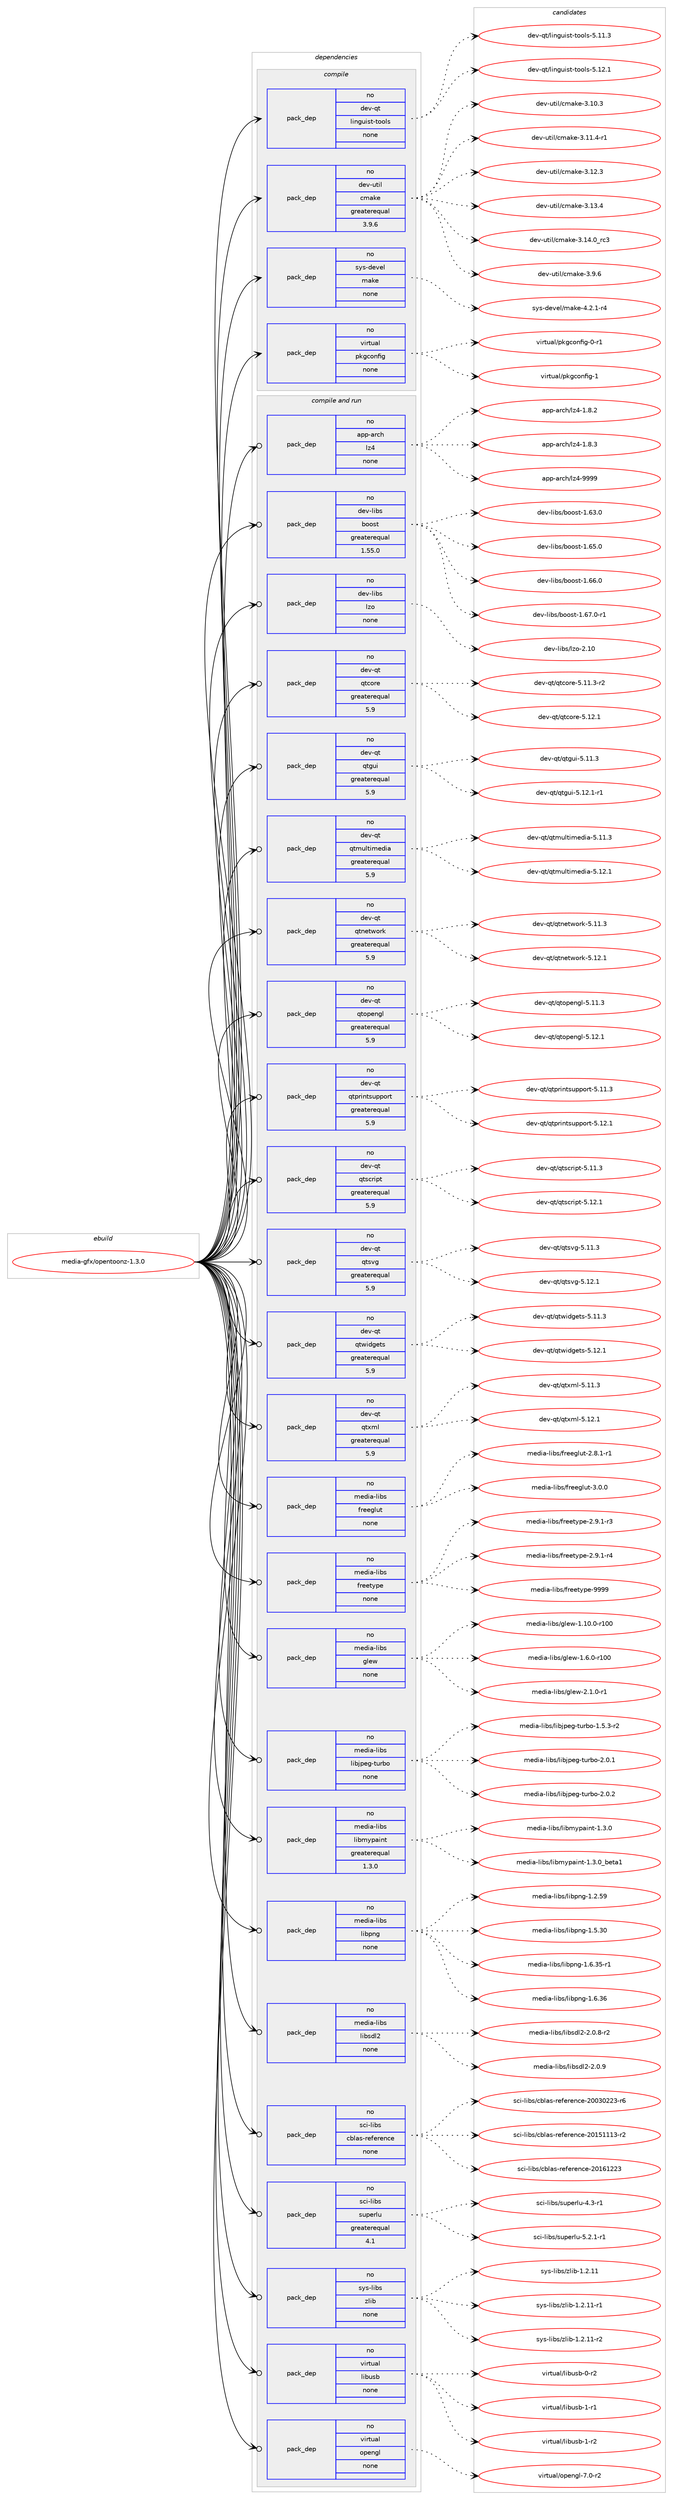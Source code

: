 digraph prolog {

# *************
# Graph options
# *************

newrank=true;
concentrate=true;
compound=true;
graph [rankdir=LR,fontname=Helvetica,fontsize=10,ranksep=1.5];#, ranksep=2.5, nodesep=0.2];
edge  [arrowhead=vee];
node  [fontname=Helvetica,fontsize=10];

# **********
# The ebuild
# **********

subgraph cluster_leftcol {
color=gray;
rank=same;
label=<<i>ebuild</i>>;
id [label="media-gfx/opentoonz-1.3.0", color=red, width=4, href="../media-gfx/opentoonz-1.3.0.svg"];
}

# ****************
# The dependencies
# ****************

subgraph cluster_midcol {
color=gray;
label=<<i>dependencies</i>>;
subgraph cluster_compile {
fillcolor="#eeeeee";
style=filled;
label=<<i>compile</i>>;
subgraph pack1148122 {
dependency1606911 [label=<<TABLE BORDER="0" CELLBORDER="1" CELLSPACING="0" CELLPADDING="4" WIDTH="220"><TR><TD ROWSPAN="6" CELLPADDING="30">pack_dep</TD></TR><TR><TD WIDTH="110">no</TD></TR><TR><TD>dev-qt</TD></TR><TR><TD>linguist-tools</TD></TR><TR><TD>none</TD></TR><TR><TD></TD></TR></TABLE>>, shape=none, color=blue];
}
id:e -> dependency1606911:w [weight=20,style="solid",arrowhead="vee"];
subgraph pack1148123 {
dependency1606912 [label=<<TABLE BORDER="0" CELLBORDER="1" CELLSPACING="0" CELLPADDING="4" WIDTH="220"><TR><TD ROWSPAN="6" CELLPADDING="30">pack_dep</TD></TR><TR><TD WIDTH="110">no</TD></TR><TR><TD>dev-util</TD></TR><TR><TD>cmake</TD></TR><TR><TD>greaterequal</TD></TR><TR><TD>3.9.6</TD></TR></TABLE>>, shape=none, color=blue];
}
id:e -> dependency1606912:w [weight=20,style="solid",arrowhead="vee"];
subgraph pack1148124 {
dependency1606913 [label=<<TABLE BORDER="0" CELLBORDER="1" CELLSPACING="0" CELLPADDING="4" WIDTH="220"><TR><TD ROWSPAN="6" CELLPADDING="30">pack_dep</TD></TR><TR><TD WIDTH="110">no</TD></TR><TR><TD>sys-devel</TD></TR><TR><TD>make</TD></TR><TR><TD>none</TD></TR><TR><TD></TD></TR></TABLE>>, shape=none, color=blue];
}
id:e -> dependency1606913:w [weight=20,style="solid",arrowhead="vee"];
subgraph pack1148125 {
dependency1606914 [label=<<TABLE BORDER="0" CELLBORDER="1" CELLSPACING="0" CELLPADDING="4" WIDTH="220"><TR><TD ROWSPAN="6" CELLPADDING="30">pack_dep</TD></TR><TR><TD WIDTH="110">no</TD></TR><TR><TD>virtual</TD></TR><TR><TD>pkgconfig</TD></TR><TR><TD>none</TD></TR><TR><TD></TD></TR></TABLE>>, shape=none, color=blue];
}
id:e -> dependency1606914:w [weight=20,style="solid",arrowhead="vee"];
}
subgraph cluster_compileandrun {
fillcolor="#eeeeee";
style=filled;
label=<<i>compile and run</i>>;
subgraph pack1148126 {
dependency1606915 [label=<<TABLE BORDER="0" CELLBORDER="1" CELLSPACING="0" CELLPADDING="4" WIDTH="220"><TR><TD ROWSPAN="6" CELLPADDING="30">pack_dep</TD></TR><TR><TD WIDTH="110">no</TD></TR><TR><TD>app-arch</TD></TR><TR><TD>lz4</TD></TR><TR><TD>none</TD></TR><TR><TD></TD></TR></TABLE>>, shape=none, color=blue];
}
id:e -> dependency1606915:w [weight=20,style="solid",arrowhead="odotvee"];
subgraph pack1148127 {
dependency1606916 [label=<<TABLE BORDER="0" CELLBORDER="1" CELLSPACING="0" CELLPADDING="4" WIDTH="220"><TR><TD ROWSPAN="6" CELLPADDING="30">pack_dep</TD></TR><TR><TD WIDTH="110">no</TD></TR><TR><TD>dev-libs</TD></TR><TR><TD>boost</TD></TR><TR><TD>greaterequal</TD></TR><TR><TD>1.55.0</TD></TR></TABLE>>, shape=none, color=blue];
}
id:e -> dependency1606916:w [weight=20,style="solid",arrowhead="odotvee"];
subgraph pack1148128 {
dependency1606917 [label=<<TABLE BORDER="0" CELLBORDER="1" CELLSPACING="0" CELLPADDING="4" WIDTH="220"><TR><TD ROWSPAN="6" CELLPADDING="30">pack_dep</TD></TR><TR><TD WIDTH="110">no</TD></TR><TR><TD>dev-libs</TD></TR><TR><TD>lzo</TD></TR><TR><TD>none</TD></TR><TR><TD></TD></TR></TABLE>>, shape=none, color=blue];
}
id:e -> dependency1606917:w [weight=20,style="solid",arrowhead="odotvee"];
subgraph pack1148129 {
dependency1606918 [label=<<TABLE BORDER="0" CELLBORDER="1" CELLSPACING="0" CELLPADDING="4" WIDTH="220"><TR><TD ROWSPAN="6" CELLPADDING="30">pack_dep</TD></TR><TR><TD WIDTH="110">no</TD></TR><TR><TD>dev-qt</TD></TR><TR><TD>qtcore</TD></TR><TR><TD>greaterequal</TD></TR><TR><TD>5.9</TD></TR></TABLE>>, shape=none, color=blue];
}
id:e -> dependency1606918:w [weight=20,style="solid",arrowhead="odotvee"];
subgraph pack1148130 {
dependency1606919 [label=<<TABLE BORDER="0" CELLBORDER="1" CELLSPACING="0" CELLPADDING="4" WIDTH="220"><TR><TD ROWSPAN="6" CELLPADDING="30">pack_dep</TD></TR><TR><TD WIDTH="110">no</TD></TR><TR><TD>dev-qt</TD></TR><TR><TD>qtgui</TD></TR><TR><TD>greaterequal</TD></TR><TR><TD>5.9</TD></TR></TABLE>>, shape=none, color=blue];
}
id:e -> dependency1606919:w [weight=20,style="solid",arrowhead="odotvee"];
subgraph pack1148131 {
dependency1606920 [label=<<TABLE BORDER="0" CELLBORDER="1" CELLSPACING="0" CELLPADDING="4" WIDTH="220"><TR><TD ROWSPAN="6" CELLPADDING="30">pack_dep</TD></TR><TR><TD WIDTH="110">no</TD></TR><TR><TD>dev-qt</TD></TR><TR><TD>qtmultimedia</TD></TR><TR><TD>greaterequal</TD></TR><TR><TD>5.9</TD></TR></TABLE>>, shape=none, color=blue];
}
id:e -> dependency1606920:w [weight=20,style="solid",arrowhead="odotvee"];
subgraph pack1148132 {
dependency1606921 [label=<<TABLE BORDER="0" CELLBORDER="1" CELLSPACING="0" CELLPADDING="4" WIDTH="220"><TR><TD ROWSPAN="6" CELLPADDING="30">pack_dep</TD></TR><TR><TD WIDTH="110">no</TD></TR><TR><TD>dev-qt</TD></TR><TR><TD>qtnetwork</TD></TR><TR><TD>greaterequal</TD></TR><TR><TD>5.9</TD></TR></TABLE>>, shape=none, color=blue];
}
id:e -> dependency1606921:w [weight=20,style="solid",arrowhead="odotvee"];
subgraph pack1148133 {
dependency1606922 [label=<<TABLE BORDER="0" CELLBORDER="1" CELLSPACING="0" CELLPADDING="4" WIDTH="220"><TR><TD ROWSPAN="6" CELLPADDING="30">pack_dep</TD></TR><TR><TD WIDTH="110">no</TD></TR><TR><TD>dev-qt</TD></TR><TR><TD>qtopengl</TD></TR><TR><TD>greaterequal</TD></TR><TR><TD>5.9</TD></TR></TABLE>>, shape=none, color=blue];
}
id:e -> dependency1606922:w [weight=20,style="solid",arrowhead="odotvee"];
subgraph pack1148134 {
dependency1606923 [label=<<TABLE BORDER="0" CELLBORDER="1" CELLSPACING="0" CELLPADDING="4" WIDTH="220"><TR><TD ROWSPAN="6" CELLPADDING="30">pack_dep</TD></TR><TR><TD WIDTH="110">no</TD></TR><TR><TD>dev-qt</TD></TR><TR><TD>qtprintsupport</TD></TR><TR><TD>greaterequal</TD></TR><TR><TD>5.9</TD></TR></TABLE>>, shape=none, color=blue];
}
id:e -> dependency1606923:w [weight=20,style="solid",arrowhead="odotvee"];
subgraph pack1148135 {
dependency1606924 [label=<<TABLE BORDER="0" CELLBORDER="1" CELLSPACING="0" CELLPADDING="4" WIDTH="220"><TR><TD ROWSPAN="6" CELLPADDING="30">pack_dep</TD></TR><TR><TD WIDTH="110">no</TD></TR><TR><TD>dev-qt</TD></TR><TR><TD>qtscript</TD></TR><TR><TD>greaterequal</TD></TR><TR><TD>5.9</TD></TR></TABLE>>, shape=none, color=blue];
}
id:e -> dependency1606924:w [weight=20,style="solid",arrowhead="odotvee"];
subgraph pack1148136 {
dependency1606925 [label=<<TABLE BORDER="0" CELLBORDER="1" CELLSPACING="0" CELLPADDING="4" WIDTH="220"><TR><TD ROWSPAN="6" CELLPADDING="30">pack_dep</TD></TR><TR><TD WIDTH="110">no</TD></TR><TR><TD>dev-qt</TD></TR><TR><TD>qtsvg</TD></TR><TR><TD>greaterequal</TD></TR><TR><TD>5.9</TD></TR></TABLE>>, shape=none, color=blue];
}
id:e -> dependency1606925:w [weight=20,style="solid",arrowhead="odotvee"];
subgraph pack1148137 {
dependency1606926 [label=<<TABLE BORDER="0" CELLBORDER="1" CELLSPACING="0" CELLPADDING="4" WIDTH="220"><TR><TD ROWSPAN="6" CELLPADDING="30">pack_dep</TD></TR><TR><TD WIDTH="110">no</TD></TR><TR><TD>dev-qt</TD></TR><TR><TD>qtwidgets</TD></TR><TR><TD>greaterequal</TD></TR><TR><TD>5.9</TD></TR></TABLE>>, shape=none, color=blue];
}
id:e -> dependency1606926:w [weight=20,style="solid",arrowhead="odotvee"];
subgraph pack1148138 {
dependency1606927 [label=<<TABLE BORDER="0" CELLBORDER="1" CELLSPACING="0" CELLPADDING="4" WIDTH="220"><TR><TD ROWSPAN="6" CELLPADDING="30">pack_dep</TD></TR><TR><TD WIDTH="110">no</TD></TR><TR><TD>dev-qt</TD></TR><TR><TD>qtxml</TD></TR><TR><TD>greaterequal</TD></TR><TR><TD>5.9</TD></TR></TABLE>>, shape=none, color=blue];
}
id:e -> dependency1606927:w [weight=20,style="solid",arrowhead="odotvee"];
subgraph pack1148139 {
dependency1606928 [label=<<TABLE BORDER="0" CELLBORDER="1" CELLSPACING="0" CELLPADDING="4" WIDTH="220"><TR><TD ROWSPAN="6" CELLPADDING="30">pack_dep</TD></TR><TR><TD WIDTH="110">no</TD></TR><TR><TD>media-libs</TD></TR><TR><TD>freeglut</TD></TR><TR><TD>none</TD></TR><TR><TD></TD></TR></TABLE>>, shape=none, color=blue];
}
id:e -> dependency1606928:w [weight=20,style="solid",arrowhead="odotvee"];
subgraph pack1148140 {
dependency1606929 [label=<<TABLE BORDER="0" CELLBORDER="1" CELLSPACING="0" CELLPADDING="4" WIDTH="220"><TR><TD ROWSPAN="6" CELLPADDING="30">pack_dep</TD></TR><TR><TD WIDTH="110">no</TD></TR><TR><TD>media-libs</TD></TR><TR><TD>freetype</TD></TR><TR><TD>none</TD></TR><TR><TD></TD></TR></TABLE>>, shape=none, color=blue];
}
id:e -> dependency1606929:w [weight=20,style="solid",arrowhead="odotvee"];
subgraph pack1148141 {
dependency1606930 [label=<<TABLE BORDER="0" CELLBORDER="1" CELLSPACING="0" CELLPADDING="4" WIDTH="220"><TR><TD ROWSPAN="6" CELLPADDING="30">pack_dep</TD></TR><TR><TD WIDTH="110">no</TD></TR><TR><TD>media-libs</TD></TR><TR><TD>glew</TD></TR><TR><TD>none</TD></TR><TR><TD></TD></TR></TABLE>>, shape=none, color=blue];
}
id:e -> dependency1606930:w [weight=20,style="solid",arrowhead="odotvee"];
subgraph pack1148142 {
dependency1606931 [label=<<TABLE BORDER="0" CELLBORDER="1" CELLSPACING="0" CELLPADDING="4" WIDTH="220"><TR><TD ROWSPAN="6" CELLPADDING="30">pack_dep</TD></TR><TR><TD WIDTH="110">no</TD></TR><TR><TD>media-libs</TD></TR><TR><TD>libjpeg-turbo</TD></TR><TR><TD>none</TD></TR><TR><TD></TD></TR></TABLE>>, shape=none, color=blue];
}
id:e -> dependency1606931:w [weight=20,style="solid",arrowhead="odotvee"];
subgraph pack1148143 {
dependency1606932 [label=<<TABLE BORDER="0" CELLBORDER="1" CELLSPACING="0" CELLPADDING="4" WIDTH="220"><TR><TD ROWSPAN="6" CELLPADDING="30">pack_dep</TD></TR><TR><TD WIDTH="110">no</TD></TR><TR><TD>media-libs</TD></TR><TR><TD>libmypaint</TD></TR><TR><TD>greaterequal</TD></TR><TR><TD>1.3.0</TD></TR></TABLE>>, shape=none, color=blue];
}
id:e -> dependency1606932:w [weight=20,style="solid",arrowhead="odotvee"];
subgraph pack1148144 {
dependency1606933 [label=<<TABLE BORDER="0" CELLBORDER="1" CELLSPACING="0" CELLPADDING="4" WIDTH="220"><TR><TD ROWSPAN="6" CELLPADDING="30">pack_dep</TD></TR><TR><TD WIDTH="110">no</TD></TR><TR><TD>media-libs</TD></TR><TR><TD>libpng</TD></TR><TR><TD>none</TD></TR><TR><TD></TD></TR></TABLE>>, shape=none, color=blue];
}
id:e -> dependency1606933:w [weight=20,style="solid",arrowhead="odotvee"];
subgraph pack1148145 {
dependency1606934 [label=<<TABLE BORDER="0" CELLBORDER="1" CELLSPACING="0" CELLPADDING="4" WIDTH="220"><TR><TD ROWSPAN="6" CELLPADDING="30">pack_dep</TD></TR><TR><TD WIDTH="110">no</TD></TR><TR><TD>media-libs</TD></TR><TR><TD>libsdl2</TD></TR><TR><TD>none</TD></TR><TR><TD></TD></TR></TABLE>>, shape=none, color=blue];
}
id:e -> dependency1606934:w [weight=20,style="solid",arrowhead="odotvee"];
subgraph pack1148146 {
dependency1606935 [label=<<TABLE BORDER="0" CELLBORDER="1" CELLSPACING="0" CELLPADDING="4" WIDTH="220"><TR><TD ROWSPAN="6" CELLPADDING="30">pack_dep</TD></TR><TR><TD WIDTH="110">no</TD></TR><TR><TD>sci-libs</TD></TR><TR><TD>cblas-reference</TD></TR><TR><TD>none</TD></TR><TR><TD></TD></TR></TABLE>>, shape=none, color=blue];
}
id:e -> dependency1606935:w [weight=20,style="solid",arrowhead="odotvee"];
subgraph pack1148147 {
dependency1606936 [label=<<TABLE BORDER="0" CELLBORDER="1" CELLSPACING="0" CELLPADDING="4" WIDTH="220"><TR><TD ROWSPAN="6" CELLPADDING="30">pack_dep</TD></TR><TR><TD WIDTH="110">no</TD></TR><TR><TD>sci-libs</TD></TR><TR><TD>superlu</TD></TR><TR><TD>greaterequal</TD></TR><TR><TD>4.1</TD></TR></TABLE>>, shape=none, color=blue];
}
id:e -> dependency1606936:w [weight=20,style="solid",arrowhead="odotvee"];
subgraph pack1148148 {
dependency1606937 [label=<<TABLE BORDER="0" CELLBORDER="1" CELLSPACING="0" CELLPADDING="4" WIDTH="220"><TR><TD ROWSPAN="6" CELLPADDING="30">pack_dep</TD></TR><TR><TD WIDTH="110">no</TD></TR><TR><TD>sys-libs</TD></TR><TR><TD>zlib</TD></TR><TR><TD>none</TD></TR><TR><TD></TD></TR></TABLE>>, shape=none, color=blue];
}
id:e -> dependency1606937:w [weight=20,style="solid",arrowhead="odotvee"];
subgraph pack1148149 {
dependency1606938 [label=<<TABLE BORDER="0" CELLBORDER="1" CELLSPACING="0" CELLPADDING="4" WIDTH="220"><TR><TD ROWSPAN="6" CELLPADDING="30">pack_dep</TD></TR><TR><TD WIDTH="110">no</TD></TR><TR><TD>virtual</TD></TR><TR><TD>libusb</TD></TR><TR><TD>none</TD></TR><TR><TD></TD></TR></TABLE>>, shape=none, color=blue];
}
id:e -> dependency1606938:w [weight=20,style="solid",arrowhead="odotvee"];
subgraph pack1148150 {
dependency1606939 [label=<<TABLE BORDER="0" CELLBORDER="1" CELLSPACING="0" CELLPADDING="4" WIDTH="220"><TR><TD ROWSPAN="6" CELLPADDING="30">pack_dep</TD></TR><TR><TD WIDTH="110">no</TD></TR><TR><TD>virtual</TD></TR><TR><TD>opengl</TD></TR><TR><TD>none</TD></TR><TR><TD></TD></TR></TABLE>>, shape=none, color=blue];
}
id:e -> dependency1606939:w [weight=20,style="solid",arrowhead="odotvee"];
}
subgraph cluster_run {
fillcolor="#eeeeee";
style=filled;
label=<<i>run</i>>;
}
}

# **************
# The candidates
# **************

subgraph cluster_choices {
rank=same;
color=gray;
label=<<i>candidates</i>>;

subgraph choice1148122 {
color=black;
nodesep=1;
choice10010111845113116471081051101031171051151164511611111110811545534649494651 [label="dev-qt/linguist-tools-5.11.3", color=red, width=4,href="../dev-qt/linguist-tools-5.11.3.svg"];
choice10010111845113116471081051101031171051151164511611111110811545534649504649 [label="dev-qt/linguist-tools-5.12.1", color=red, width=4,href="../dev-qt/linguist-tools-5.12.1.svg"];
dependency1606911:e -> choice10010111845113116471081051101031171051151164511611111110811545534649494651:w [style=dotted,weight="100"];
dependency1606911:e -> choice10010111845113116471081051101031171051151164511611111110811545534649504649:w [style=dotted,weight="100"];
}
subgraph choice1148123 {
color=black;
nodesep=1;
choice1001011184511711610510847991099710710145514649484651 [label="dev-util/cmake-3.10.3", color=red, width=4,href="../dev-util/cmake-3.10.3.svg"];
choice10010111845117116105108479910997107101455146494946524511449 [label="dev-util/cmake-3.11.4-r1", color=red, width=4,href="../dev-util/cmake-3.11.4-r1.svg"];
choice1001011184511711610510847991099710710145514649504651 [label="dev-util/cmake-3.12.3", color=red, width=4,href="../dev-util/cmake-3.12.3.svg"];
choice1001011184511711610510847991099710710145514649514652 [label="dev-util/cmake-3.13.4", color=red, width=4,href="../dev-util/cmake-3.13.4.svg"];
choice1001011184511711610510847991099710710145514649524648951149951 [label="dev-util/cmake-3.14.0_rc3", color=red, width=4,href="../dev-util/cmake-3.14.0_rc3.svg"];
choice10010111845117116105108479910997107101455146574654 [label="dev-util/cmake-3.9.6", color=red, width=4,href="../dev-util/cmake-3.9.6.svg"];
dependency1606912:e -> choice1001011184511711610510847991099710710145514649484651:w [style=dotted,weight="100"];
dependency1606912:e -> choice10010111845117116105108479910997107101455146494946524511449:w [style=dotted,weight="100"];
dependency1606912:e -> choice1001011184511711610510847991099710710145514649504651:w [style=dotted,weight="100"];
dependency1606912:e -> choice1001011184511711610510847991099710710145514649514652:w [style=dotted,weight="100"];
dependency1606912:e -> choice1001011184511711610510847991099710710145514649524648951149951:w [style=dotted,weight="100"];
dependency1606912:e -> choice10010111845117116105108479910997107101455146574654:w [style=dotted,weight="100"];
}
subgraph choice1148124 {
color=black;
nodesep=1;
choice1151211154510010111810110847109971071014552465046494511452 [label="sys-devel/make-4.2.1-r4", color=red, width=4,href="../sys-devel/make-4.2.1-r4.svg"];
dependency1606913:e -> choice1151211154510010111810110847109971071014552465046494511452:w [style=dotted,weight="100"];
}
subgraph choice1148125 {
color=black;
nodesep=1;
choice11810511411611797108471121071039911111010210510345484511449 [label="virtual/pkgconfig-0-r1", color=red, width=4,href="../virtual/pkgconfig-0-r1.svg"];
choice1181051141161179710847112107103991111101021051034549 [label="virtual/pkgconfig-1", color=red, width=4,href="../virtual/pkgconfig-1.svg"];
dependency1606914:e -> choice11810511411611797108471121071039911111010210510345484511449:w [style=dotted,weight="100"];
dependency1606914:e -> choice1181051141161179710847112107103991111101021051034549:w [style=dotted,weight="100"];
}
subgraph choice1148126 {
color=black;
nodesep=1;
choice971121124597114991044710812252454946564650 [label="app-arch/lz4-1.8.2", color=red, width=4,href="../app-arch/lz4-1.8.2.svg"];
choice971121124597114991044710812252454946564651 [label="app-arch/lz4-1.8.3", color=red, width=4,href="../app-arch/lz4-1.8.3.svg"];
choice9711211245971149910447108122524557575757 [label="app-arch/lz4-9999", color=red, width=4,href="../app-arch/lz4-9999.svg"];
dependency1606915:e -> choice971121124597114991044710812252454946564650:w [style=dotted,weight="100"];
dependency1606915:e -> choice971121124597114991044710812252454946564651:w [style=dotted,weight="100"];
dependency1606915:e -> choice9711211245971149910447108122524557575757:w [style=dotted,weight="100"];
}
subgraph choice1148127 {
color=black;
nodesep=1;
choice1001011184510810598115479811111111511645494654514648 [label="dev-libs/boost-1.63.0", color=red, width=4,href="../dev-libs/boost-1.63.0.svg"];
choice1001011184510810598115479811111111511645494654534648 [label="dev-libs/boost-1.65.0", color=red, width=4,href="../dev-libs/boost-1.65.0.svg"];
choice1001011184510810598115479811111111511645494654544648 [label="dev-libs/boost-1.66.0", color=red, width=4,href="../dev-libs/boost-1.66.0.svg"];
choice10010111845108105981154798111111115116454946545546484511449 [label="dev-libs/boost-1.67.0-r1", color=red, width=4,href="../dev-libs/boost-1.67.0-r1.svg"];
dependency1606916:e -> choice1001011184510810598115479811111111511645494654514648:w [style=dotted,weight="100"];
dependency1606916:e -> choice1001011184510810598115479811111111511645494654534648:w [style=dotted,weight="100"];
dependency1606916:e -> choice1001011184510810598115479811111111511645494654544648:w [style=dotted,weight="100"];
dependency1606916:e -> choice10010111845108105981154798111111115116454946545546484511449:w [style=dotted,weight="100"];
}
subgraph choice1148128 {
color=black;
nodesep=1;
choice1001011184510810598115471081221114550464948 [label="dev-libs/lzo-2.10", color=red, width=4,href="../dev-libs/lzo-2.10.svg"];
dependency1606917:e -> choice1001011184510810598115471081221114550464948:w [style=dotted,weight="100"];
}
subgraph choice1148129 {
color=black;
nodesep=1;
choice100101118451131164711311699111114101455346494946514511450 [label="dev-qt/qtcore-5.11.3-r2", color=red, width=4,href="../dev-qt/qtcore-5.11.3-r2.svg"];
choice10010111845113116471131169911111410145534649504649 [label="dev-qt/qtcore-5.12.1", color=red, width=4,href="../dev-qt/qtcore-5.12.1.svg"];
dependency1606918:e -> choice100101118451131164711311699111114101455346494946514511450:w [style=dotted,weight="100"];
dependency1606918:e -> choice10010111845113116471131169911111410145534649504649:w [style=dotted,weight="100"];
}
subgraph choice1148130 {
color=black;
nodesep=1;
choice100101118451131164711311610311710545534649494651 [label="dev-qt/qtgui-5.11.3", color=red, width=4,href="../dev-qt/qtgui-5.11.3.svg"];
choice1001011184511311647113116103117105455346495046494511449 [label="dev-qt/qtgui-5.12.1-r1", color=red, width=4,href="../dev-qt/qtgui-5.12.1-r1.svg"];
dependency1606919:e -> choice100101118451131164711311610311710545534649494651:w [style=dotted,weight="100"];
dependency1606919:e -> choice1001011184511311647113116103117105455346495046494511449:w [style=dotted,weight="100"];
}
subgraph choice1148131 {
color=black;
nodesep=1;
choice10010111845113116471131161091171081161051091011001059745534649494651 [label="dev-qt/qtmultimedia-5.11.3", color=red, width=4,href="../dev-qt/qtmultimedia-5.11.3.svg"];
choice10010111845113116471131161091171081161051091011001059745534649504649 [label="dev-qt/qtmultimedia-5.12.1", color=red, width=4,href="../dev-qt/qtmultimedia-5.12.1.svg"];
dependency1606920:e -> choice10010111845113116471131161091171081161051091011001059745534649494651:w [style=dotted,weight="100"];
dependency1606920:e -> choice10010111845113116471131161091171081161051091011001059745534649504649:w [style=dotted,weight="100"];
}
subgraph choice1148132 {
color=black;
nodesep=1;
choice100101118451131164711311611010111611911111410745534649494651 [label="dev-qt/qtnetwork-5.11.3", color=red, width=4,href="../dev-qt/qtnetwork-5.11.3.svg"];
choice100101118451131164711311611010111611911111410745534649504649 [label="dev-qt/qtnetwork-5.12.1", color=red, width=4,href="../dev-qt/qtnetwork-5.12.1.svg"];
dependency1606921:e -> choice100101118451131164711311611010111611911111410745534649494651:w [style=dotted,weight="100"];
dependency1606921:e -> choice100101118451131164711311611010111611911111410745534649504649:w [style=dotted,weight="100"];
}
subgraph choice1148133 {
color=black;
nodesep=1;
choice100101118451131164711311611111210111010310845534649494651 [label="dev-qt/qtopengl-5.11.3", color=red, width=4,href="../dev-qt/qtopengl-5.11.3.svg"];
choice100101118451131164711311611111210111010310845534649504649 [label="dev-qt/qtopengl-5.12.1", color=red, width=4,href="../dev-qt/qtopengl-5.12.1.svg"];
dependency1606922:e -> choice100101118451131164711311611111210111010310845534649494651:w [style=dotted,weight="100"];
dependency1606922:e -> choice100101118451131164711311611111210111010310845534649504649:w [style=dotted,weight="100"];
}
subgraph choice1148134 {
color=black;
nodesep=1;
choice100101118451131164711311611211410511011611511711211211111411645534649494651 [label="dev-qt/qtprintsupport-5.11.3", color=red, width=4,href="../dev-qt/qtprintsupport-5.11.3.svg"];
choice100101118451131164711311611211410511011611511711211211111411645534649504649 [label="dev-qt/qtprintsupport-5.12.1", color=red, width=4,href="../dev-qt/qtprintsupport-5.12.1.svg"];
dependency1606923:e -> choice100101118451131164711311611211410511011611511711211211111411645534649494651:w [style=dotted,weight="100"];
dependency1606923:e -> choice100101118451131164711311611211410511011611511711211211111411645534649504649:w [style=dotted,weight="100"];
}
subgraph choice1148135 {
color=black;
nodesep=1;
choice10010111845113116471131161159911410511211645534649494651 [label="dev-qt/qtscript-5.11.3", color=red, width=4,href="../dev-qt/qtscript-5.11.3.svg"];
choice10010111845113116471131161159911410511211645534649504649 [label="dev-qt/qtscript-5.12.1", color=red, width=4,href="../dev-qt/qtscript-5.12.1.svg"];
dependency1606924:e -> choice10010111845113116471131161159911410511211645534649494651:w [style=dotted,weight="100"];
dependency1606924:e -> choice10010111845113116471131161159911410511211645534649504649:w [style=dotted,weight="100"];
}
subgraph choice1148136 {
color=black;
nodesep=1;
choice100101118451131164711311611511810345534649494651 [label="dev-qt/qtsvg-5.11.3", color=red, width=4,href="../dev-qt/qtsvg-5.11.3.svg"];
choice100101118451131164711311611511810345534649504649 [label="dev-qt/qtsvg-5.12.1", color=red, width=4,href="../dev-qt/qtsvg-5.12.1.svg"];
dependency1606925:e -> choice100101118451131164711311611511810345534649494651:w [style=dotted,weight="100"];
dependency1606925:e -> choice100101118451131164711311611511810345534649504649:w [style=dotted,weight="100"];
}
subgraph choice1148137 {
color=black;
nodesep=1;
choice100101118451131164711311611910510010310111611545534649494651 [label="dev-qt/qtwidgets-5.11.3", color=red, width=4,href="../dev-qt/qtwidgets-5.11.3.svg"];
choice100101118451131164711311611910510010310111611545534649504649 [label="dev-qt/qtwidgets-5.12.1", color=red, width=4,href="../dev-qt/qtwidgets-5.12.1.svg"];
dependency1606926:e -> choice100101118451131164711311611910510010310111611545534649494651:w [style=dotted,weight="100"];
dependency1606926:e -> choice100101118451131164711311611910510010310111611545534649504649:w [style=dotted,weight="100"];
}
subgraph choice1148138 {
color=black;
nodesep=1;
choice100101118451131164711311612010910845534649494651 [label="dev-qt/qtxml-5.11.3", color=red, width=4,href="../dev-qt/qtxml-5.11.3.svg"];
choice100101118451131164711311612010910845534649504649 [label="dev-qt/qtxml-5.12.1", color=red, width=4,href="../dev-qt/qtxml-5.12.1.svg"];
dependency1606927:e -> choice100101118451131164711311612010910845534649494651:w [style=dotted,weight="100"];
dependency1606927:e -> choice100101118451131164711311612010910845534649504649:w [style=dotted,weight="100"];
}
subgraph choice1148139 {
color=black;
nodesep=1;
choice109101100105974510810598115471021141011011031081171164550465646494511449 [label="media-libs/freeglut-2.8.1-r1", color=red, width=4,href="../media-libs/freeglut-2.8.1-r1.svg"];
choice10910110010597451081059811547102114101101103108117116455146484648 [label="media-libs/freeglut-3.0.0", color=red, width=4,href="../media-libs/freeglut-3.0.0.svg"];
dependency1606928:e -> choice109101100105974510810598115471021141011011031081171164550465646494511449:w [style=dotted,weight="100"];
dependency1606928:e -> choice10910110010597451081059811547102114101101103108117116455146484648:w [style=dotted,weight="100"];
}
subgraph choice1148140 {
color=black;
nodesep=1;
choice109101100105974510810598115471021141011011161211121014550465746494511451 [label="media-libs/freetype-2.9.1-r3", color=red, width=4,href="../media-libs/freetype-2.9.1-r3.svg"];
choice109101100105974510810598115471021141011011161211121014550465746494511452 [label="media-libs/freetype-2.9.1-r4", color=red, width=4,href="../media-libs/freetype-2.9.1-r4.svg"];
choice109101100105974510810598115471021141011011161211121014557575757 [label="media-libs/freetype-9999", color=red, width=4,href="../media-libs/freetype-9999.svg"];
dependency1606929:e -> choice109101100105974510810598115471021141011011161211121014550465746494511451:w [style=dotted,weight="100"];
dependency1606929:e -> choice109101100105974510810598115471021141011011161211121014550465746494511452:w [style=dotted,weight="100"];
dependency1606929:e -> choice109101100105974510810598115471021141011011161211121014557575757:w [style=dotted,weight="100"];
}
subgraph choice1148141 {
color=black;
nodesep=1;
choice109101100105974510810598115471031081011194549464948464845114494848 [label="media-libs/glew-1.10.0-r100", color=red, width=4,href="../media-libs/glew-1.10.0-r100.svg"];
choice1091011001059745108105981154710310810111945494654464845114494848 [label="media-libs/glew-1.6.0-r100", color=red, width=4,href="../media-libs/glew-1.6.0-r100.svg"];
choice109101100105974510810598115471031081011194550464946484511449 [label="media-libs/glew-2.1.0-r1", color=red, width=4,href="../media-libs/glew-2.1.0-r1.svg"];
dependency1606930:e -> choice109101100105974510810598115471031081011194549464948464845114494848:w [style=dotted,weight="100"];
dependency1606930:e -> choice1091011001059745108105981154710310810111945494654464845114494848:w [style=dotted,weight="100"];
dependency1606930:e -> choice109101100105974510810598115471031081011194550464946484511449:w [style=dotted,weight="100"];
}
subgraph choice1148142 {
color=black;
nodesep=1;
choice109101100105974510810598115471081059810611210110345116117114981114549465346514511450 [label="media-libs/libjpeg-turbo-1.5.3-r2", color=red, width=4,href="../media-libs/libjpeg-turbo-1.5.3-r2.svg"];
choice10910110010597451081059811547108105981061121011034511611711498111455046484649 [label="media-libs/libjpeg-turbo-2.0.1", color=red, width=4,href="../media-libs/libjpeg-turbo-2.0.1.svg"];
choice10910110010597451081059811547108105981061121011034511611711498111455046484650 [label="media-libs/libjpeg-turbo-2.0.2", color=red, width=4,href="../media-libs/libjpeg-turbo-2.0.2.svg"];
dependency1606931:e -> choice109101100105974510810598115471081059810611210110345116117114981114549465346514511450:w [style=dotted,weight="100"];
dependency1606931:e -> choice10910110010597451081059811547108105981061121011034511611711498111455046484649:w [style=dotted,weight="100"];
dependency1606931:e -> choice10910110010597451081059811547108105981061121011034511611711498111455046484650:w [style=dotted,weight="100"];
}
subgraph choice1148143 {
color=black;
nodesep=1;
choice109101100105974510810598115471081059810912111297105110116454946514648 [label="media-libs/libmypaint-1.3.0", color=red, width=4,href="../media-libs/libmypaint-1.3.0.svg"];
choice10910110010597451081059811547108105981091211129710511011645494651464895981011169749 [label="media-libs/libmypaint-1.3.0_beta1", color=red, width=4,href="../media-libs/libmypaint-1.3.0_beta1.svg"];
dependency1606932:e -> choice109101100105974510810598115471081059810912111297105110116454946514648:w [style=dotted,weight="100"];
dependency1606932:e -> choice10910110010597451081059811547108105981091211129710511011645494651464895981011169749:w [style=dotted,weight="100"];
}
subgraph choice1148144 {
color=black;
nodesep=1;
choice109101100105974510810598115471081059811211010345494650465357 [label="media-libs/libpng-1.2.59", color=red, width=4,href="../media-libs/libpng-1.2.59.svg"];
choice109101100105974510810598115471081059811211010345494653465148 [label="media-libs/libpng-1.5.30", color=red, width=4,href="../media-libs/libpng-1.5.30.svg"];
choice1091011001059745108105981154710810598112110103454946544651534511449 [label="media-libs/libpng-1.6.35-r1", color=red, width=4,href="../media-libs/libpng-1.6.35-r1.svg"];
choice109101100105974510810598115471081059811211010345494654465154 [label="media-libs/libpng-1.6.36", color=red, width=4,href="../media-libs/libpng-1.6.36.svg"];
dependency1606933:e -> choice109101100105974510810598115471081059811211010345494650465357:w [style=dotted,weight="100"];
dependency1606933:e -> choice109101100105974510810598115471081059811211010345494653465148:w [style=dotted,weight="100"];
dependency1606933:e -> choice1091011001059745108105981154710810598112110103454946544651534511449:w [style=dotted,weight="100"];
dependency1606933:e -> choice109101100105974510810598115471081059811211010345494654465154:w [style=dotted,weight="100"];
}
subgraph choice1148145 {
color=black;
nodesep=1;
choice1091011001059745108105981154710810598115100108504550464846564511450 [label="media-libs/libsdl2-2.0.8-r2", color=red, width=4,href="../media-libs/libsdl2-2.0.8-r2.svg"];
choice109101100105974510810598115471081059811510010850455046484657 [label="media-libs/libsdl2-2.0.9", color=red, width=4,href="../media-libs/libsdl2-2.0.9.svg"];
dependency1606934:e -> choice1091011001059745108105981154710810598115100108504550464846564511450:w [style=dotted,weight="100"];
dependency1606934:e -> choice109101100105974510810598115471081059811510010850455046484657:w [style=dotted,weight="100"];
}
subgraph choice1148146 {
color=black;
nodesep=1;
choice1159910545108105981154799981089711545114101102101114101110991014550484851485050514511454 [label="sci-libs/cblas-reference-20030223-r6", color=red, width=4,href="../sci-libs/cblas-reference-20030223-r6.svg"];
choice1159910545108105981154799981089711545114101102101114101110991014550484953494949514511450 [label="sci-libs/cblas-reference-20151113-r2", color=red, width=4,href="../sci-libs/cblas-reference-20151113-r2.svg"];
choice115991054510810598115479998108971154511410110210111410111099101455048495449505051 [label="sci-libs/cblas-reference-20161223", color=red, width=4,href="../sci-libs/cblas-reference-20161223.svg"];
dependency1606935:e -> choice1159910545108105981154799981089711545114101102101114101110991014550484851485050514511454:w [style=dotted,weight="100"];
dependency1606935:e -> choice1159910545108105981154799981089711545114101102101114101110991014550484953494949514511450:w [style=dotted,weight="100"];
dependency1606935:e -> choice115991054510810598115479998108971154511410110210111410111099101455048495449505051:w [style=dotted,weight="100"];
}
subgraph choice1148147 {
color=black;
nodesep=1;
choice11599105451081059811547115117112101114108117455246514511449 [label="sci-libs/superlu-4.3-r1", color=red, width=4,href="../sci-libs/superlu-4.3-r1.svg"];
choice115991054510810598115471151171121011141081174553465046494511449 [label="sci-libs/superlu-5.2.1-r1", color=red, width=4,href="../sci-libs/superlu-5.2.1-r1.svg"];
dependency1606936:e -> choice11599105451081059811547115117112101114108117455246514511449:w [style=dotted,weight="100"];
dependency1606936:e -> choice115991054510810598115471151171121011141081174553465046494511449:w [style=dotted,weight="100"];
}
subgraph choice1148148 {
color=black;
nodesep=1;
choice1151211154510810598115471221081059845494650464949 [label="sys-libs/zlib-1.2.11", color=red, width=4,href="../sys-libs/zlib-1.2.11.svg"];
choice11512111545108105981154712210810598454946504649494511449 [label="sys-libs/zlib-1.2.11-r1", color=red, width=4,href="../sys-libs/zlib-1.2.11-r1.svg"];
choice11512111545108105981154712210810598454946504649494511450 [label="sys-libs/zlib-1.2.11-r2", color=red, width=4,href="../sys-libs/zlib-1.2.11-r2.svg"];
dependency1606937:e -> choice1151211154510810598115471221081059845494650464949:w [style=dotted,weight="100"];
dependency1606937:e -> choice11512111545108105981154712210810598454946504649494511449:w [style=dotted,weight="100"];
dependency1606937:e -> choice11512111545108105981154712210810598454946504649494511450:w [style=dotted,weight="100"];
}
subgraph choice1148149 {
color=black;
nodesep=1;
choice1181051141161179710847108105981171159845484511450 [label="virtual/libusb-0-r2", color=red, width=4,href="../virtual/libusb-0-r2.svg"];
choice1181051141161179710847108105981171159845494511449 [label="virtual/libusb-1-r1", color=red, width=4,href="../virtual/libusb-1-r1.svg"];
choice1181051141161179710847108105981171159845494511450 [label="virtual/libusb-1-r2", color=red, width=4,href="../virtual/libusb-1-r2.svg"];
dependency1606938:e -> choice1181051141161179710847108105981171159845484511450:w [style=dotted,weight="100"];
dependency1606938:e -> choice1181051141161179710847108105981171159845494511449:w [style=dotted,weight="100"];
dependency1606938:e -> choice1181051141161179710847108105981171159845494511450:w [style=dotted,weight="100"];
}
subgraph choice1148150 {
color=black;
nodesep=1;
choice1181051141161179710847111112101110103108455546484511450 [label="virtual/opengl-7.0-r2", color=red, width=4,href="../virtual/opengl-7.0-r2.svg"];
dependency1606939:e -> choice1181051141161179710847111112101110103108455546484511450:w [style=dotted,weight="100"];
}
}

}
